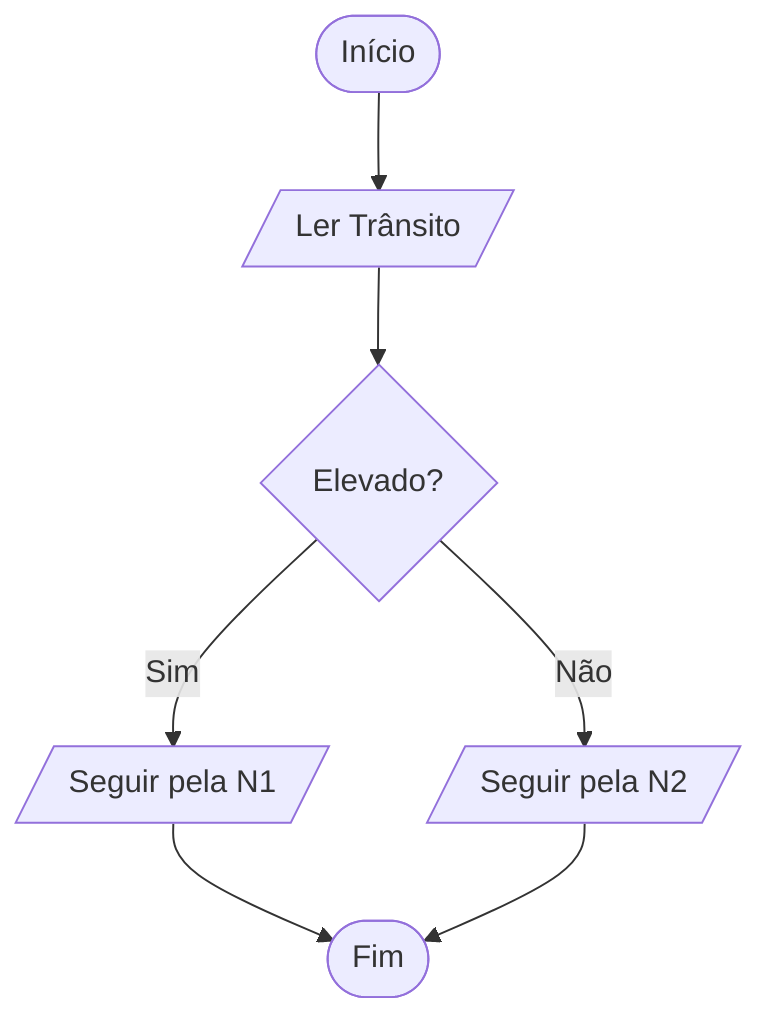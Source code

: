 flowchart
A([Início]) --> B[/Ler Trânsito/]
B --> C{Elevado?}
C -- Sim --> D[/Seguir pela N1/]
C -- Não --> E[/Seguir pela N2/]

D --> F([Fim])
E --> F([Fim])
